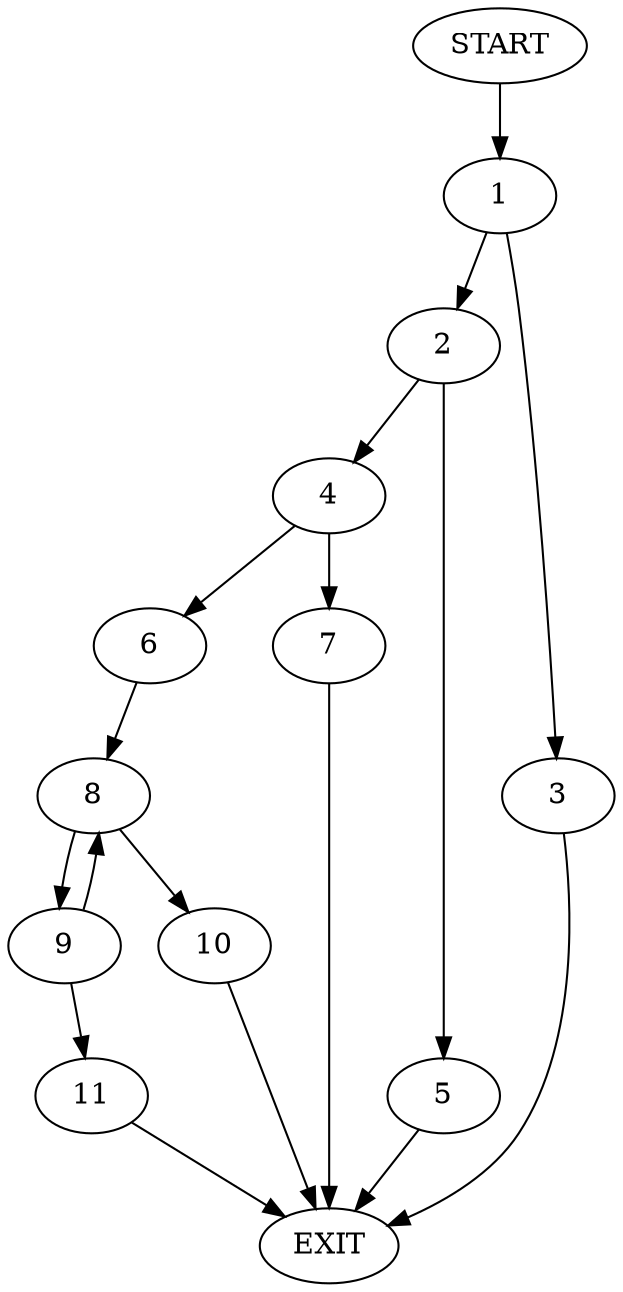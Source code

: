 digraph {
0 [label="START"]
12 [label="EXIT"]
0 -> 1
1 -> 2
1 -> 3
2 -> 4
2 -> 5
3 -> 12
4 -> 6
4 -> 7
5 -> 12
6 -> 8
7 -> 12
8 -> 9
8 -> 10
9 -> 8
9 -> 11
10 -> 12
11 -> 12
}
